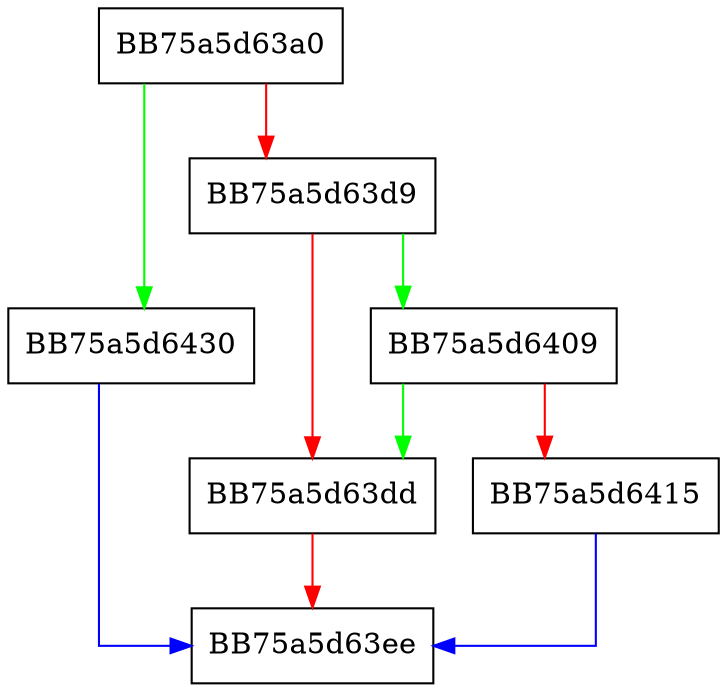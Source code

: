 digraph getLocal {
  node [shape="box"];
  graph [splines=ortho];
  BB75a5d63a0 -> BB75a5d6430 [color="green"];
  BB75a5d63a0 -> BB75a5d63d9 [color="red"];
  BB75a5d63d9 -> BB75a5d6409 [color="green"];
  BB75a5d63d9 -> BB75a5d63dd [color="red"];
  BB75a5d63dd -> BB75a5d63ee [color="red"];
  BB75a5d6409 -> BB75a5d63dd [color="green"];
  BB75a5d6409 -> BB75a5d6415 [color="red"];
  BB75a5d6415 -> BB75a5d63ee [color="blue"];
  BB75a5d6430 -> BB75a5d63ee [color="blue"];
}